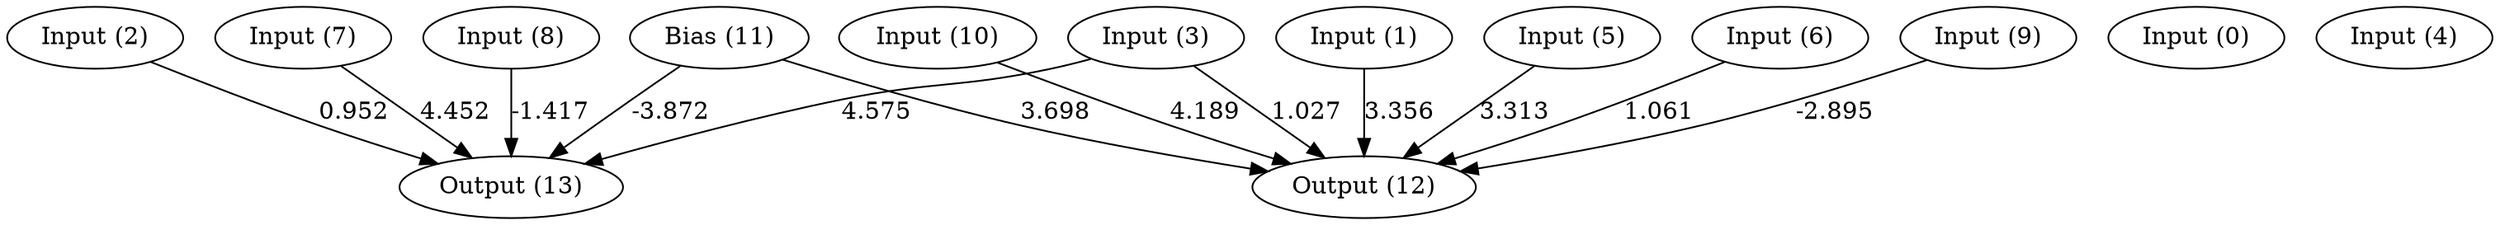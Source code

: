 digraph G {
  11 [ label="Bias (11)" ];
  0 [ label="Input (0)" ];
  1 [ label="Input (1)" ];
  2 [ label="Input (2)" ];
  3 [ label="Input (3)" ];
  4 [ label="Input (4)" ];
  5 [ label="Input (5)" ];
  6 [ label="Input (6)" ];
  7 [ label="Input (7)" ];
  8 [ label="Input (8)" ];
  9 [ label="Input (9)" ];
  10 [ label="Input (10)" ];
  12 [ label="Output (12)" ];
  13 [ label="Output (13)" ];
  { rank=same 11 0 1 2 3 4 5 6 7 8 9 10 }
  { rank=same 12 13 }
  11 -> 12 [ label="3.698" ];
  11 -> 13 [ label="-3.872" ];
  1 -> 12 [ label="3.356" ];
  2 -> 13 [ label="0.952" ];
  3 -> 12 [ label="1.027" ];
  3 -> 13 [ label="4.575" ];
  5 -> 12 [ label="3.313" ];
  6 -> 12 [ label="1.061" ];
  7 -> 13 [ label="4.452" ];
  8 -> 13 [ label="-1.417" ];
  9 -> 12 [ label="-2.895" ];
  10 -> 12 [ label="4.189" ];
}
